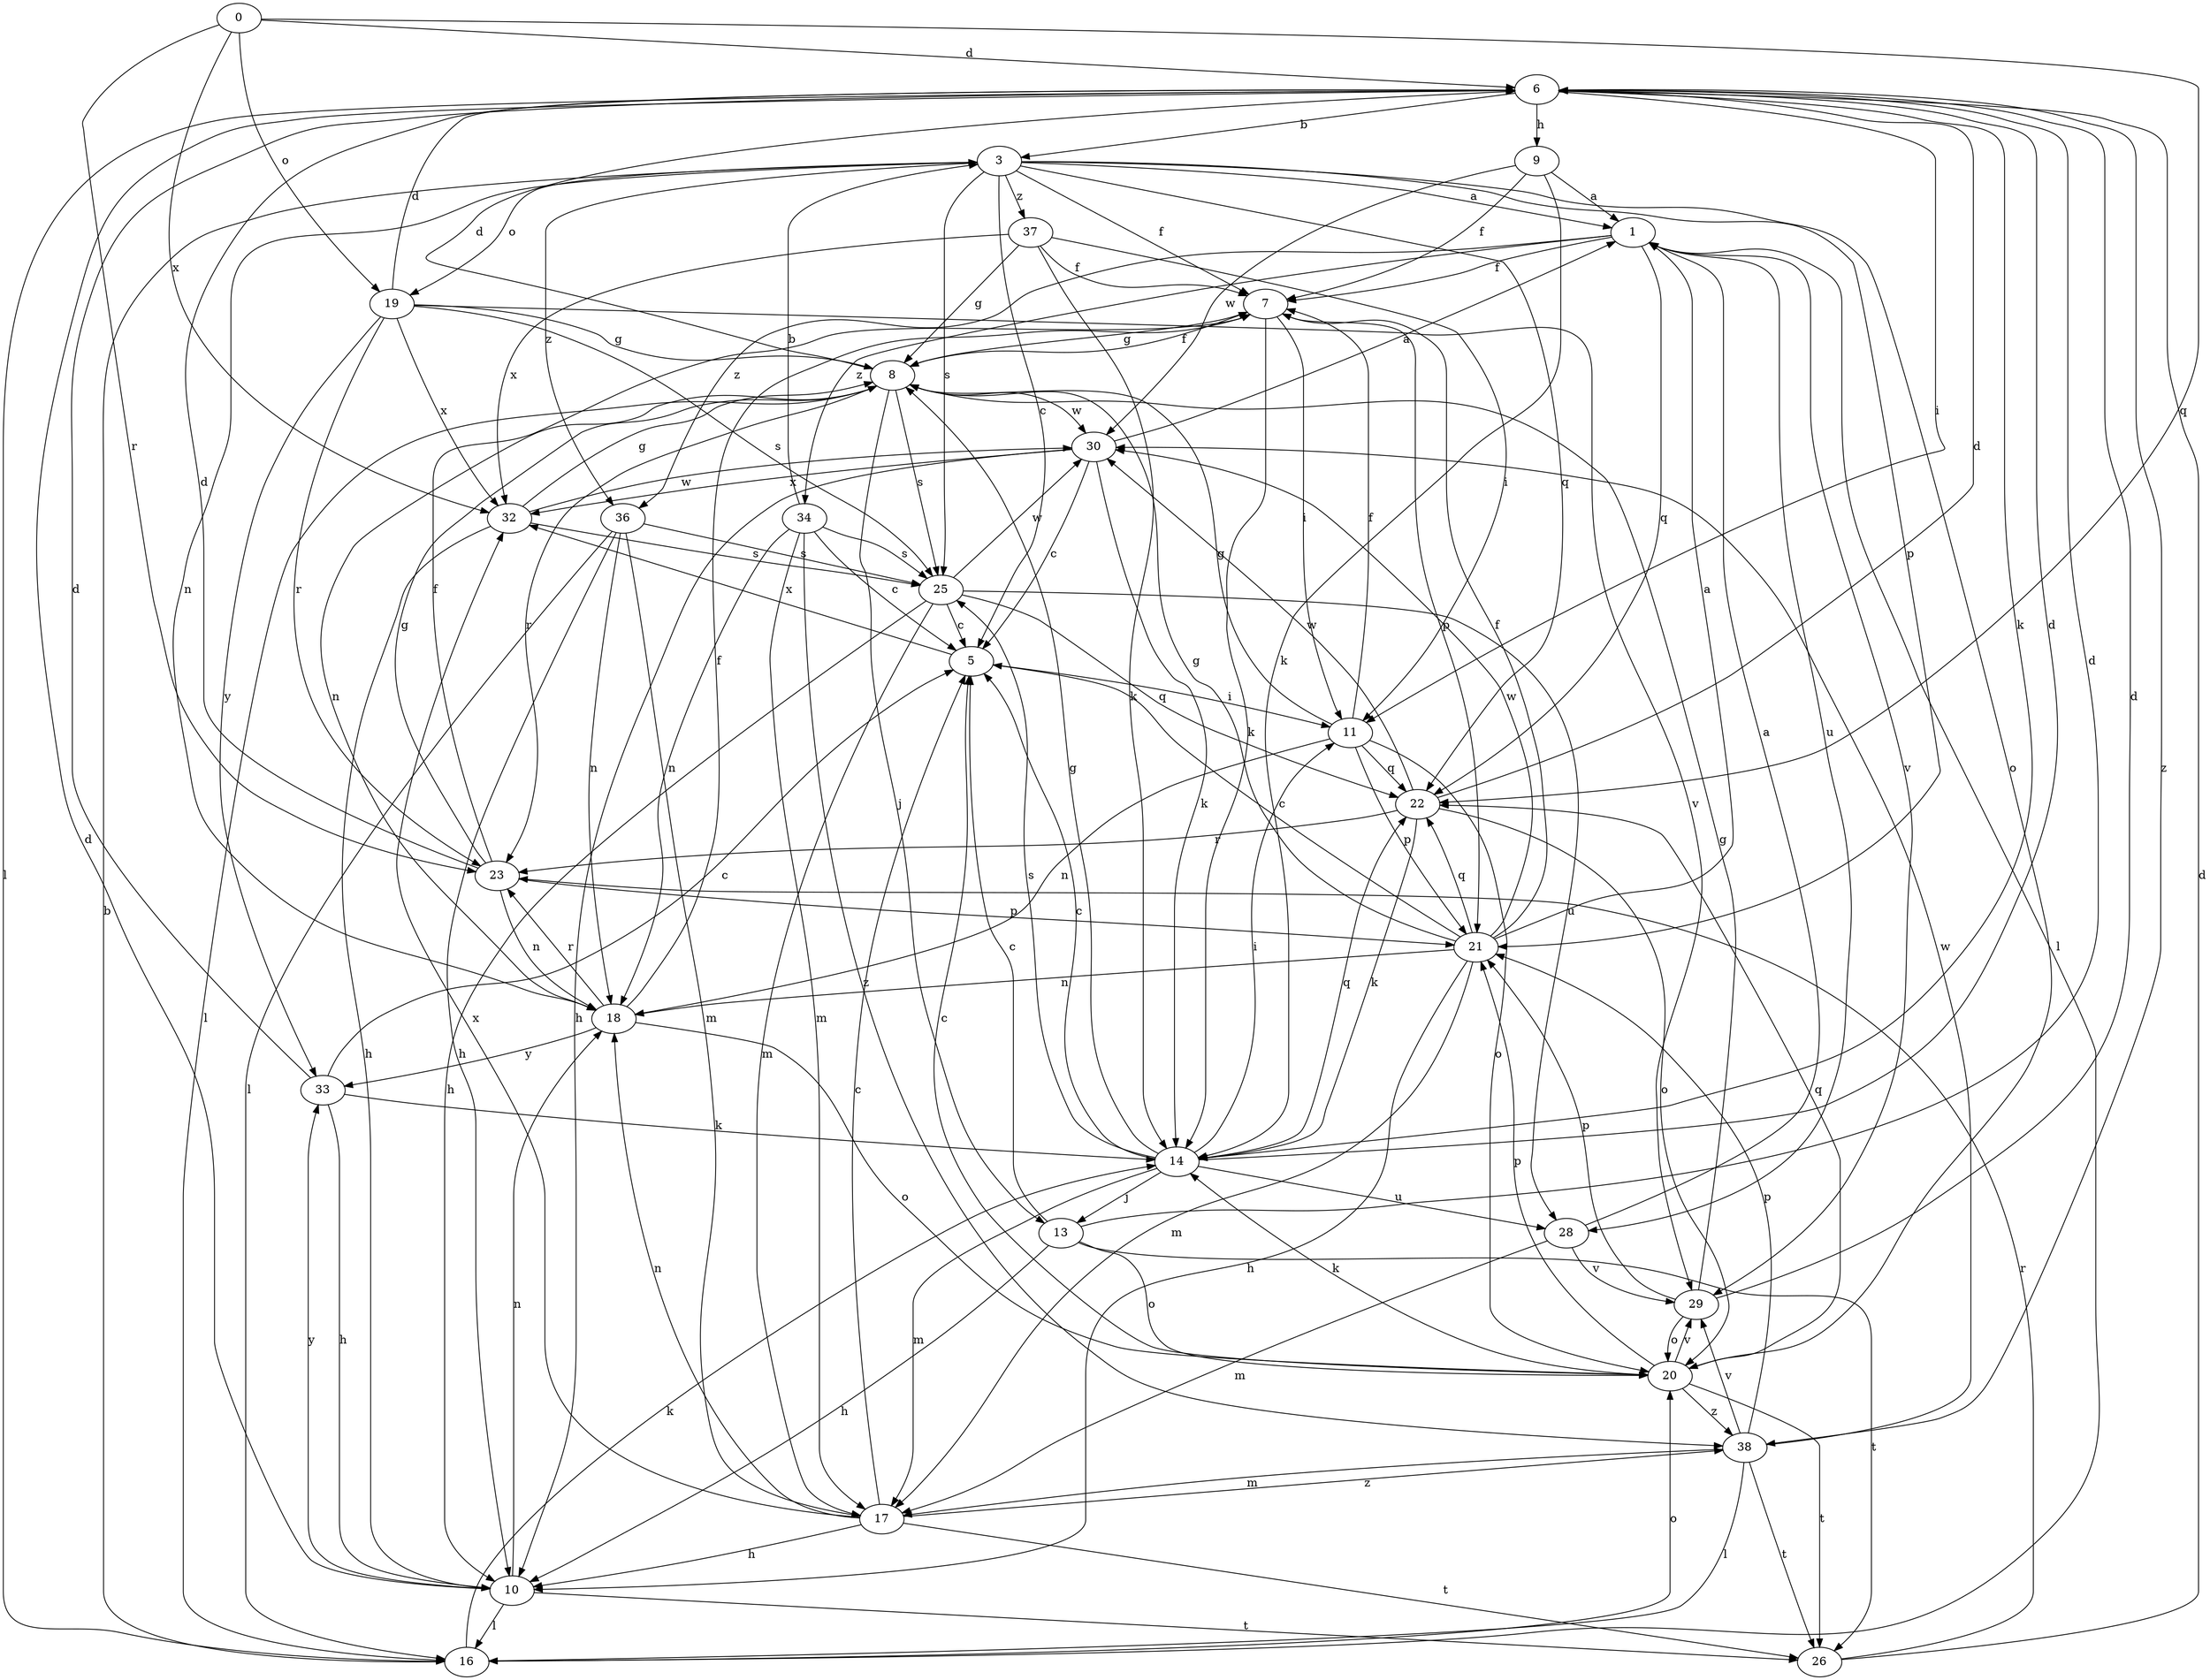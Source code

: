 strict digraph  {
0;
1;
3;
5;
6;
7;
8;
9;
10;
11;
13;
14;
16;
17;
18;
19;
20;
21;
22;
23;
25;
26;
28;
29;
30;
32;
33;
34;
36;
37;
38;
0 -> 6  [label=d];
0 -> 19  [label=o];
0 -> 22  [label=q];
0 -> 23  [label=r];
0 -> 32  [label=x];
1 -> 7  [label=f];
1 -> 16  [label=l];
1 -> 22  [label=q];
1 -> 28  [label=u];
1 -> 29  [label=v];
1 -> 34  [label=z];
1 -> 36  [label=z];
3 -> 1  [label=a];
3 -> 5  [label=c];
3 -> 7  [label=f];
3 -> 18  [label=n];
3 -> 19  [label=o];
3 -> 20  [label=o];
3 -> 21  [label=p];
3 -> 22  [label=q];
3 -> 25  [label=s];
3 -> 36  [label=z];
3 -> 37  [label=z];
5 -> 11  [label=i];
5 -> 32  [label=x];
6 -> 3  [label=b];
6 -> 9  [label=h];
6 -> 11  [label=i];
6 -> 14  [label=k];
6 -> 16  [label=l];
6 -> 38  [label=z];
7 -> 8  [label=g];
7 -> 11  [label=i];
7 -> 14  [label=k];
7 -> 21  [label=p];
8 -> 6  [label=d];
8 -> 7  [label=f];
8 -> 13  [label=j];
8 -> 16  [label=l];
8 -> 18  [label=n];
8 -> 23  [label=r];
8 -> 25  [label=s];
8 -> 30  [label=w];
9 -> 1  [label=a];
9 -> 7  [label=f];
9 -> 14  [label=k];
9 -> 30  [label=w];
10 -> 6  [label=d];
10 -> 16  [label=l];
10 -> 18  [label=n];
10 -> 26  [label=t];
10 -> 33  [label=y];
11 -> 7  [label=f];
11 -> 8  [label=g];
11 -> 18  [label=n];
11 -> 20  [label=o];
11 -> 21  [label=p];
11 -> 22  [label=q];
13 -> 5  [label=c];
13 -> 6  [label=d];
13 -> 10  [label=h];
13 -> 20  [label=o];
13 -> 26  [label=t];
14 -> 5  [label=c];
14 -> 6  [label=d];
14 -> 8  [label=g];
14 -> 11  [label=i];
14 -> 13  [label=j];
14 -> 17  [label=m];
14 -> 22  [label=q];
14 -> 25  [label=s];
14 -> 28  [label=u];
16 -> 3  [label=b];
16 -> 14  [label=k];
16 -> 20  [label=o];
17 -> 5  [label=c];
17 -> 10  [label=h];
17 -> 18  [label=n];
17 -> 26  [label=t];
17 -> 32  [label=x];
17 -> 38  [label=z];
18 -> 7  [label=f];
18 -> 20  [label=o];
18 -> 23  [label=r];
18 -> 33  [label=y];
19 -> 6  [label=d];
19 -> 8  [label=g];
19 -> 23  [label=r];
19 -> 25  [label=s];
19 -> 29  [label=v];
19 -> 32  [label=x];
19 -> 33  [label=y];
20 -> 5  [label=c];
20 -> 14  [label=k];
20 -> 21  [label=p];
20 -> 22  [label=q];
20 -> 26  [label=t];
20 -> 29  [label=v];
20 -> 38  [label=z];
21 -> 1  [label=a];
21 -> 5  [label=c];
21 -> 7  [label=f];
21 -> 8  [label=g];
21 -> 10  [label=h];
21 -> 17  [label=m];
21 -> 18  [label=n];
21 -> 22  [label=q];
21 -> 30  [label=w];
22 -> 6  [label=d];
22 -> 14  [label=k];
22 -> 20  [label=o];
22 -> 23  [label=r];
22 -> 30  [label=w];
23 -> 6  [label=d];
23 -> 7  [label=f];
23 -> 8  [label=g];
23 -> 18  [label=n];
23 -> 21  [label=p];
25 -> 5  [label=c];
25 -> 10  [label=h];
25 -> 17  [label=m];
25 -> 22  [label=q];
25 -> 28  [label=u];
25 -> 30  [label=w];
26 -> 6  [label=d];
26 -> 23  [label=r];
28 -> 1  [label=a];
28 -> 17  [label=m];
28 -> 29  [label=v];
29 -> 6  [label=d];
29 -> 8  [label=g];
29 -> 20  [label=o];
29 -> 21  [label=p];
30 -> 1  [label=a];
30 -> 5  [label=c];
30 -> 10  [label=h];
30 -> 14  [label=k];
30 -> 32  [label=x];
32 -> 8  [label=g];
32 -> 10  [label=h];
32 -> 25  [label=s];
32 -> 30  [label=w];
33 -> 5  [label=c];
33 -> 6  [label=d];
33 -> 10  [label=h];
33 -> 14  [label=k];
34 -> 3  [label=b];
34 -> 5  [label=c];
34 -> 17  [label=m];
34 -> 18  [label=n];
34 -> 25  [label=s];
34 -> 38  [label=z];
36 -> 10  [label=h];
36 -> 16  [label=l];
36 -> 17  [label=m];
36 -> 18  [label=n];
36 -> 25  [label=s];
37 -> 7  [label=f];
37 -> 8  [label=g];
37 -> 11  [label=i];
37 -> 14  [label=k];
37 -> 32  [label=x];
38 -> 16  [label=l];
38 -> 17  [label=m];
38 -> 21  [label=p];
38 -> 26  [label=t];
38 -> 29  [label=v];
38 -> 30  [label=w];
}

